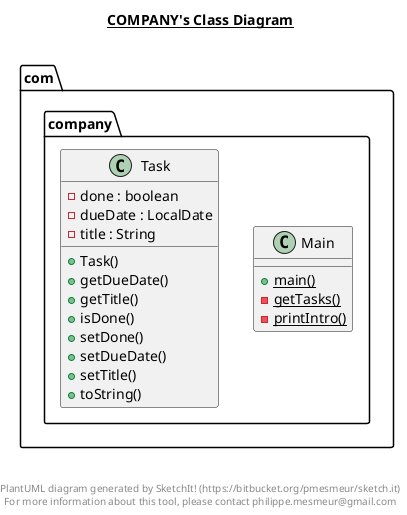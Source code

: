 @startuml

title __COMPANY's Class Diagram__\n

  namespace com.company {
    class com.company.Main {
        {static} + main()
        {static} - getTasks()
        {static} - printIntro()
    }
  }
  

  namespace com.company {
    class com.company.Task {
        - done : boolean
        - dueDate : LocalDate
        - title : String
        + Task()
        + getDueDate()
        + getTitle()
        + isDone()
        + setDone()
        + setDueDate()
        + setTitle()
        + toString()
    }
  }
  



right footer


PlantUML diagram generated by SketchIt! (https://bitbucket.org/pmesmeur/sketch.it)
For more information about this tool, please contact philippe.mesmeur@gmail.com
endfooter

@enduml
